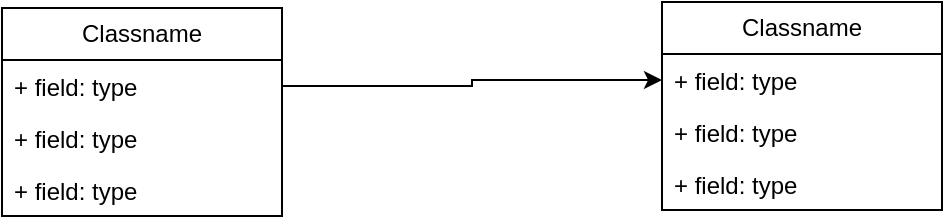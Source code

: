 <mxfile version="22.0.4" type="github">
  <diagram name="Page-1" id="e7e014a7-5840-1c2e-5031-d8a46d1fe8dd">
    <mxGraphModel dx="901" dy="635" grid="1" gridSize="10" guides="1" tooltips="1" connect="1" arrows="1" fold="1" page="1" pageScale="1" pageWidth="1169" pageHeight="826" background="none" math="0" shadow="0">
      <root>
        <mxCell id="0" />
        <mxCell id="1" parent="0" />
        <mxCell id="6MrvqwxNJes807aRwX1T-41" value="Classname" style="swimlane;fontStyle=0;childLayout=stackLayout;horizontal=1;startSize=26;fillColor=none;horizontalStack=0;resizeParent=1;resizeParentMax=0;resizeLast=0;collapsible=1;marginBottom=0;whiteSpace=wrap;html=1;" vertex="1" parent="1">
          <mxGeometry x="310" y="220" width="140" height="104" as="geometry" />
        </mxCell>
        <mxCell id="6MrvqwxNJes807aRwX1T-42" value="+ field: type" style="text;strokeColor=none;fillColor=none;align=left;verticalAlign=top;spacingLeft=4;spacingRight=4;overflow=hidden;rotatable=0;points=[[0,0.5],[1,0.5]];portConstraint=eastwest;whiteSpace=wrap;html=1;" vertex="1" parent="6MrvqwxNJes807aRwX1T-41">
          <mxGeometry y="26" width="140" height="26" as="geometry" />
        </mxCell>
        <mxCell id="6MrvqwxNJes807aRwX1T-43" value="+ field: type" style="text;strokeColor=none;fillColor=none;align=left;verticalAlign=top;spacingLeft=4;spacingRight=4;overflow=hidden;rotatable=0;points=[[0,0.5],[1,0.5]];portConstraint=eastwest;whiteSpace=wrap;html=1;" vertex="1" parent="6MrvqwxNJes807aRwX1T-41">
          <mxGeometry y="52" width="140" height="26" as="geometry" />
        </mxCell>
        <mxCell id="6MrvqwxNJes807aRwX1T-44" value="+ field: type" style="text;strokeColor=none;fillColor=none;align=left;verticalAlign=top;spacingLeft=4;spacingRight=4;overflow=hidden;rotatable=0;points=[[0,0.5],[1,0.5]];portConstraint=eastwest;whiteSpace=wrap;html=1;" vertex="1" parent="6MrvqwxNJes807aRwX1T-41">
          <mxGeometry y="78" width="140" height="26" as="geometry" />
        </mxCell>
        <mxCell id="6MrvqwxNJes807aRwX1T-45" value="Classname" style="swimlane;fontStyle=0;childLayout=stackLayout;horizontal=1;startSize=26;fillColor=none;horizontalStack=0;resizeParent=1;resizeParentMax=0;resizeLast=0;collapsible=1;marginBottom=0;whiteSpace=wrap;html=1;" vertex="1" parent="1">
          <mxGeometry x="640" y="217" width="140" height="104" as="geometry" />
        </mxCell>
        <mxCell id="6MrvqwxNJes807aRwX1T-46" value="+ field: type" style="text;strokeColor=none;fillColor=none;align=left;verticalAlign=top;spacingLeft=4;spacingRight=4;overflow=hidden;rotatable=0;points=[[0,0.5],[1,0.5]];portConstraint=eastwest;whiteSpace=wrap;html=1;" vertex="1" parent="6MrvqwxNJes807aRwX1T-45">
          <mxGeometry y="26" width="140" height="26" as="geometry" />
        </mxCell>
        <mxCell id="6MrvqwxNJes807aRwX1T-47" value="+ field: type" style="text;strokeColor=none;fillColor=none;align=left;verticalAlign=top;spacingLeft=4;spacingRight=4;overflow=hidden;rotatable=0;points=[[0,0.5],[1,0.5]];portConstraint=eastwest;whiteSpace=wrap;html=1;" vertex="1" parent="6MrvqwxNJes807aRwX1T-45">
          <mxGeometry y="52" width="140" height="26" as="geometry" />
        </mxCell>
        <mxCell id="6MrvqwxNJes807aRwX1T-48" value="+ field: type" style="text;strokeColor=none;fillColor=none;align=left;verticalAlign=top;spacingLeft=4;spacingRight=4;overflow=hidden;rotatable=0;points=[[0,0.5],[1,0.5]];portConstraint=eastwest;whiteSpace=wrap;html=1;" vertex="1" parent="6MrvqwxNJes807aRwX1T-45">
          <mxGeometry y="78" width="140" height="26" as="geometry" />
        </mxCell>
        <mxCell id="6MrvqwxNJes807aRwX1T-49" style="edgeStyle=orthogonalEdgeStyle;rounded=0;orthogonalLoop=1;jettySize=auto;html=1;entryX=0;entryY=0.5;entryDx=0;entryDy=0;" edge="1" parent="1" source="6MrvqwxNJes807aRwX1T-42" target="6MrvqwxNJes807aRwX1T-46">
          <mxGeometry relative="1" as="geometry" />
        </mxCell>
      </root>
    </mxGraphModel>
  </diagram>
</mxfile>
